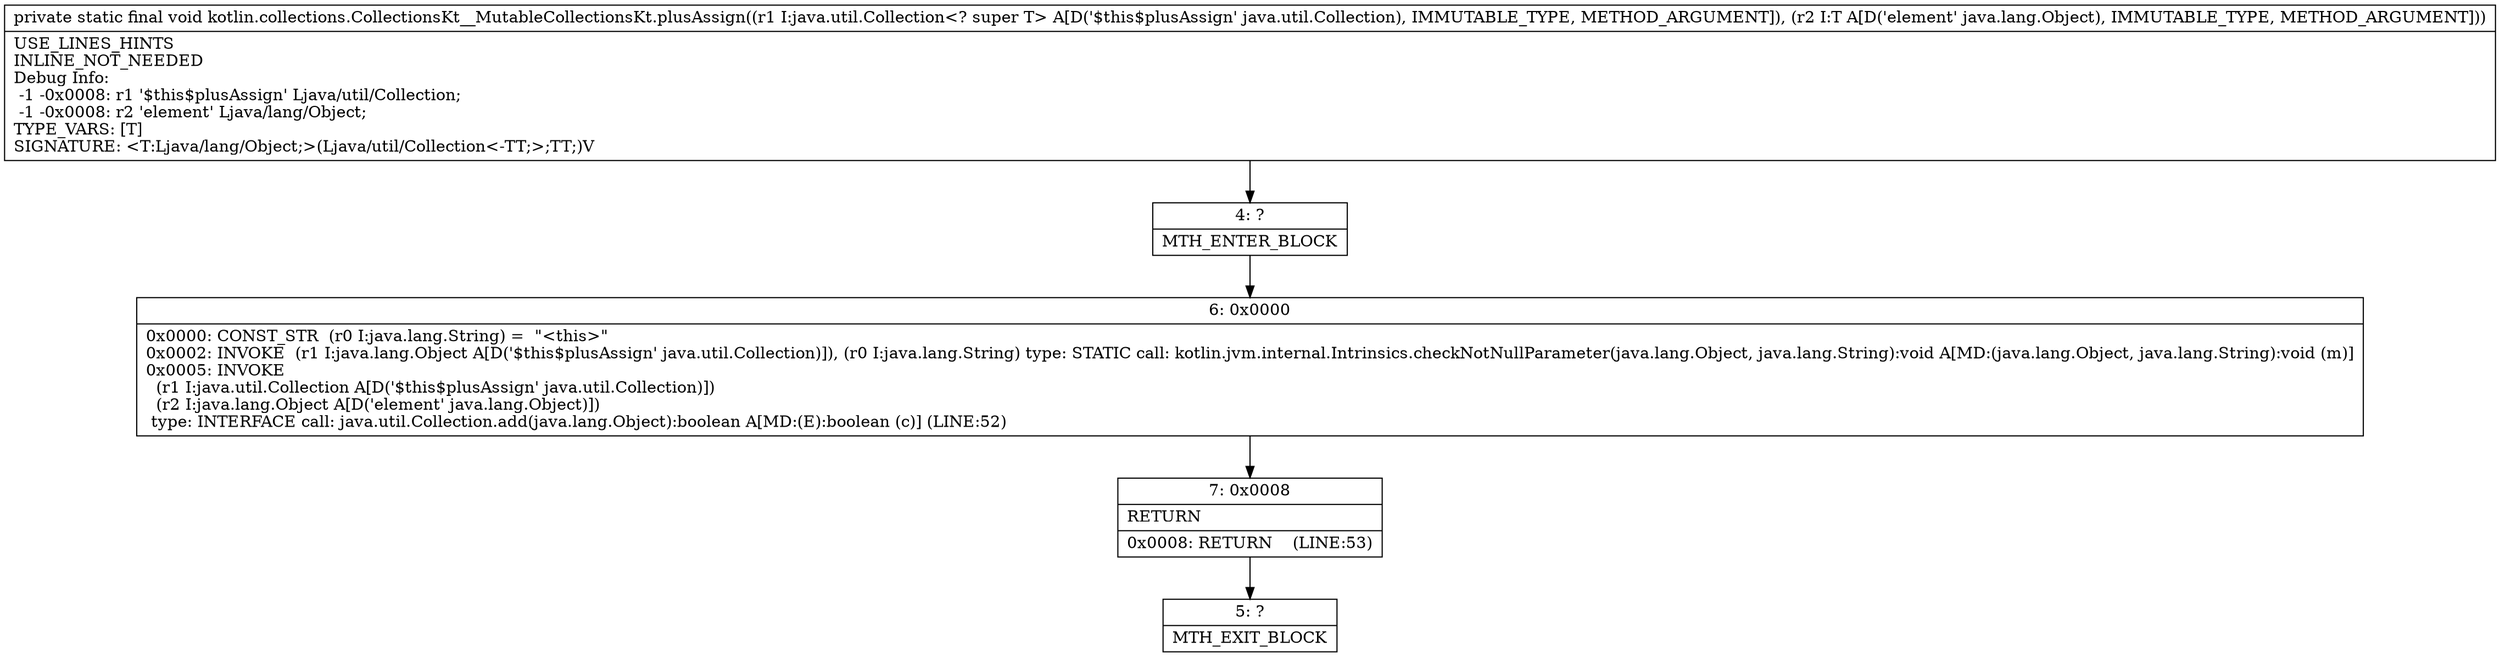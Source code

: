 digraph "CFG forkotlin.collections.CollectionsKt__MutableCollectionsKt.plusAssign(Ljava\/util\/Collection;Ljava\/lang\/Object;)V" {
Node_4 [shape=record,label="{4\:\ ?|MTH_ENTER_BLOCK\l}"];
Node_6 [shape=record,label="{6\:\ 0x0000|0x0000: CONST_STR  (r0 I:java.lang.String) =  \"\<this\>\" \l0x0002: INVOKE  (r1 I:java.lang.Object A[D('$this$plusAssign' java.util.Collection)]), (r0 I:java.lang.String) type: STATIC call: kotlin.jvm.internal.Intrinsics.checkNotNullParameter(java.lang.Object, java.lang.String):void A[MD:(java.lang.Object, java.lang.String):void (m)]\l0x0005: INVOKE  \l  (r1 I:java.util.Collection A[D('$this$plusAssign' java.util.Collection)])\l  (r2 I:java.lang.Object A[D('element' java.lang.Object)])\l type: INTERFACE call: java.util.Collection.add(java.lang.Object):boolean A[MD:(E):boolean (c)] (LINE:52)\l}"];
Node_7 [shape=record,label="{7\:\ 0x0008|RETURN\l|0x0008: RETURN    (LINE:53)\l}"];
Node_5 [shape=record,label="{5\:\ ?|MTH_EXIT_BLOCK\l}"];
MethodNode[shape=record,label="{private static final void kotlin.collections.CollectionsKt__MutableCollectionsKt.plusAssign((r1 I:java.util.Collection\<? super T\> A[D('$this$plusAssign' java.util.Collection), IMMUTABLE_TYPE, METHOD_ARGUMENT]), (r2 I:T A[D('element' java.lang.Object), IMMUTABLE_TYPE, METHOD_ARGUMENT]))  | USE_LINES_HINTS\lINLINE_NOT_NEEDED\lDebug Info:\l  \-1 \-0x0008: r1 '$this$plusAssign' Ljava\/util\/Collection;\l  \-1 \-0x0008: r2 'element' Ljava\/lang\/Object;\lTYPE_VARS: [T]\lSIGNATURE: \<T:Ljava\/lang\/Object;\>(Ljava\/util\/Collection\<\-TT;\>;TT;)V\l}"];
MethodNode -> Node_4;Node_4 -> Node_6;
Node_6 -> Node_7;
Node_7 -> Node_5;
}

